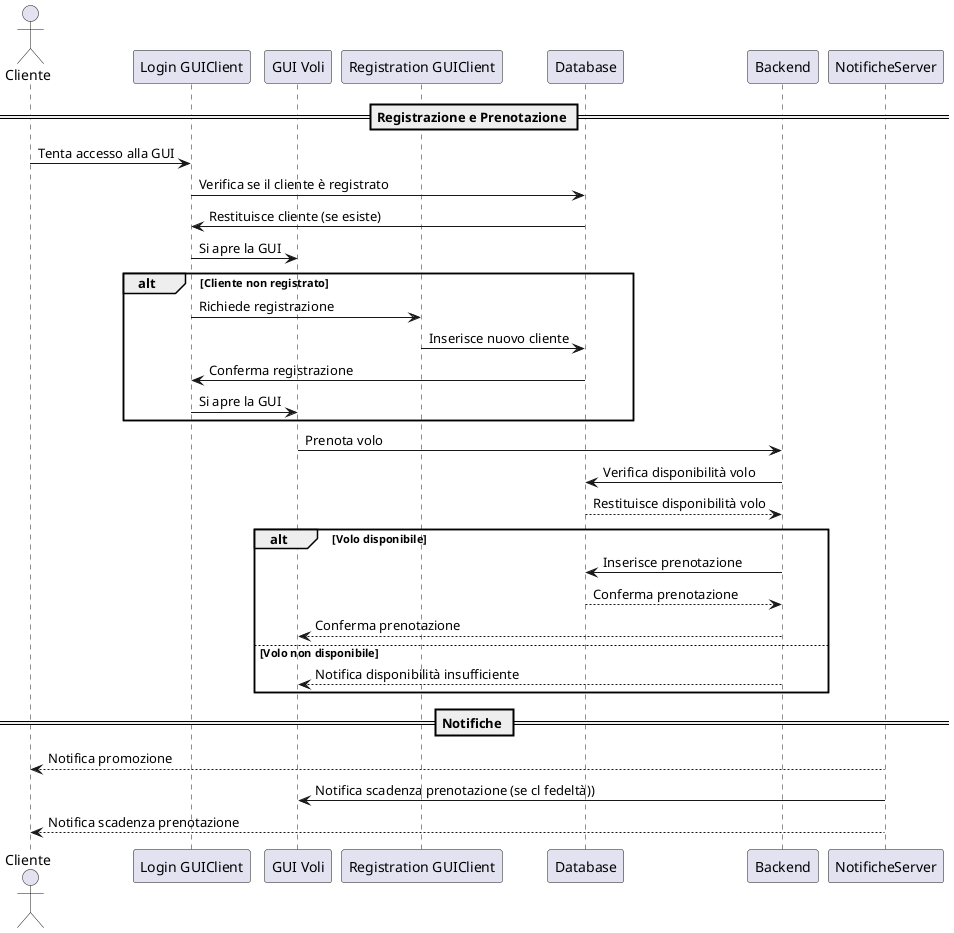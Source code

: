 @startuml
actor Cliente
participant "Login GUIClient" as GUI_ClLog
participant "GUI Voli" as GUI_Cliente
participant "Registration GUIClient" as GUI_ClReg
participant "Database" as Database
participant "Backend" as Backend

participant "NotificheServer" as NotificheServer

== Registrazione e Prenotazione ==
Cliente -> GUI_ClLog : Tenta accesso alla GUI
GUI_ClLog -> Database : Verifica se il cliente è registrato
Database -> GUI_ClLog : Restituisce cliente (se esiste)
GUI_ClLog -> GUI_Cliente : Si apre la GUI

alt Cliente non registrato
    GUI_ClLog -> GUI_ClReg : Richiede registrazione
    GUI_ClReg -> Database : Inserisce nuovo cliente
    Database -> GUI_ClLog : Conferma registrazione
    GUI_ClLog -> GUI_Cliente : Si apre la GUI
end

GUI_Cliente -> Backend : Prenota volo
Backend -> Database : Verifica disponibilità volo
Database --> Backend : Restituisce disponibilità volo

alt Volo disponibile
    Backend -> Database : Inserisce prenotazione
    Database --> Backend : Conferma prenotazione
    Backend --> GUI_Cliente : Conferma prenotazione
else Volo non disponibile
    Backend --> GUI_Cliente : Notifica disponibilità insufficiente
end

== Notifiche ==
NotificheServer --> Cliente : Notifica promozione
NotificheServer -> GUI_Cliente  : Notifica scadenza prenotazione (se cl fedeltà))
NotificheServer --> Cliente : Notifica scadenza prenotazione

@enduml